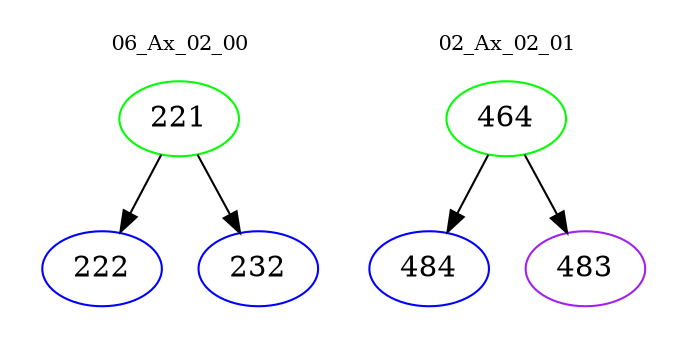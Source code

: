digraph{
subgraph cluster_0 {
color = white
label = "06_Ax_02_00";
fontsize=10;
T0_221 [label="221", color="green"]
T0_221 -> T0_222 [color="black"]
T0_222 [label="222", color="blue"]
T0_221 -> T0_232 [color="black"]
T0_232 [label="232", color="blue"]
}
subgraph cluster_1 {
color = white
label = "02_Ax_02_01";
fontsize=10;
T1_464 [label="464", color="green"]
T1_464 -> T1_484 [color="black"]
T1_484 [label="484", color="blue"]
T1_464 -> T1_483 [color="black"]
T1_483 [label="483", color="purple"]
}
}
